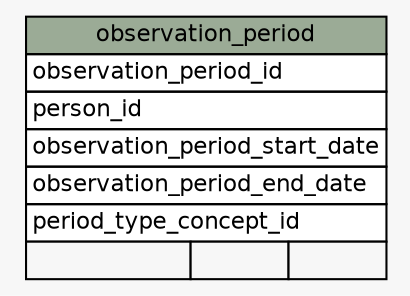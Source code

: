 // dot 2.38.0 on Linux 3.16.0-38-generic
// SchemaSpy rev 590
digraph "observation_period" {
  graph [
    rankdir="RL"
    bgcolor="#f7f7f7"
    nodesep="0.18"
    ranksep="0.46"
    fontname="Helvetica"
    fontsize="11"
  ];
  node [
    fontname="Helvetica"
    fontsize="11"
    shape="plaintext"
  ];
  edge [
    arrowsize="0.8"
  ];
  "observation_period" [
    label=<
    <TABLE BORDER="0" CELLBORDER="1" CELLSPACING="0" BGCOLOR="#ffffff">
      <TR><TD COLSPAN="3" BGCOLOR="#9bab96" ALIGN="CENTER">observation_period</TD></TR>
      <TR><TD PORT="observation_period_id" COLSPAN="3" ALIGN="LEFT">observation_period_id</TD></TR>
      <TR><TD PORT="person_id" COLSPAN="3" ALIGN="LEFT">person_id</TD></TR>
      <TR><TD PORT="observation_period_start_date" COLSPAN="3" ALIGN="LEFT">observation_period_start_date</TD></TR>
      <TR><TD PORT="observation_period_end_date" COLSPAN="3" ALIGN="LEFT">observation_period_end_date</TD></TR>
      <TR><TD PORT="period_type_concept_id" COLSPAN="3" ALIGN="LEFT">period_type_concept_id</TD></TR>
      <TR><TD ALIGN="LEFT" BGCOLOR="#f7f7f7">  </TD><TD ALIGN="RIGHT" BGCOLOR="#f7f7f7">  </TD><TD ALIGN="RIGHT" BGCOLOR="#f7f7f7">  </TD></TR>
    </TABLE>>
    URL="tables/observation_period.html"
    tooltip="observation_period"
  ];
}
